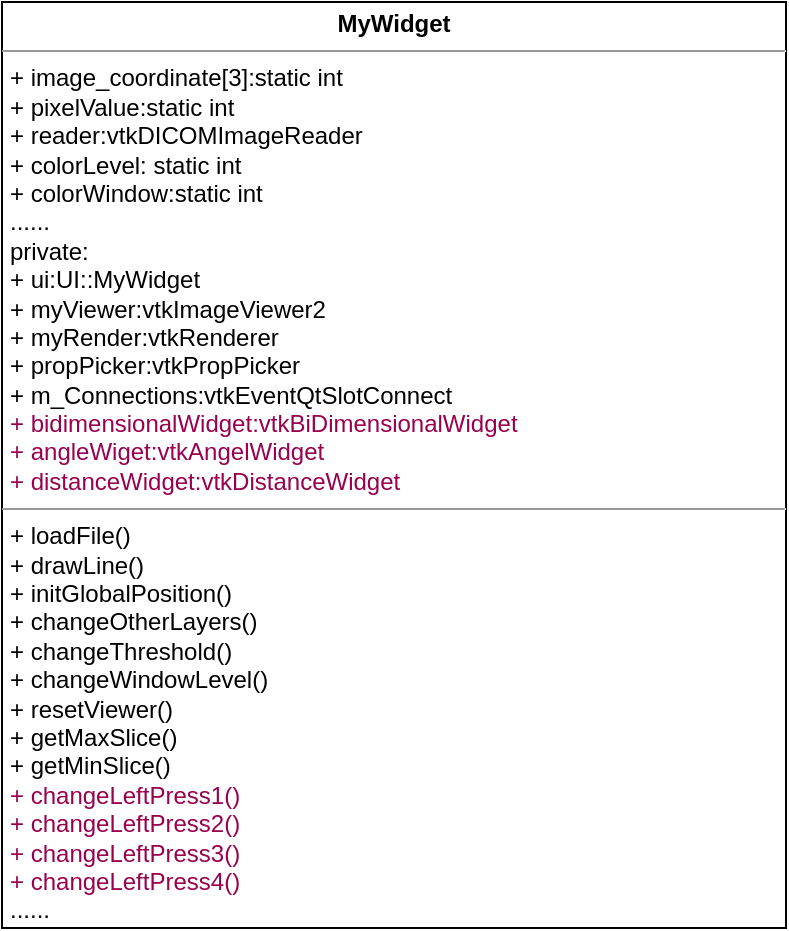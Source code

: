 <mxfile version="22.0.8" type="github">
  <diagram name="第 1 页" id="AAVfhh5An1lOd8FpcZbO">
    <mxGraphModel dx="921" dy="571" grid="0" gridSize="10" guides="1" tooltips="1" connect="1" arrows="1" fold="1" page="0" pageScale="1" pageWidth="827" pageHeight="1169" math="0" shadow="0">
      <root>
        <mxCell id="0" />
        <mxCell id="1" parent="0" />
        <mxCell id="6L0aBPEuvV6lzWg7zA4t-1" value="&lt;p style=&quot;margin:0px;margin-top:4px;text-align:center;&quot;&gt;&lt;b&gt;MyWidget&lt;/b&gt;&lt;/p&gt;&lt;hr size=&quot;1&quot;&gt;&lt;p style=&quot;margin:0px;margin-left:4px;&quot;&gt;&lt;span style=&quot;background-color: initial;&quot;&gt;+ image_coordinate[3]:static int&lt;/span&gt;&lt;br&gt;&lt;/p&gt;&lt;p style=&quot;margin:0px;margin-left:4px;&quot;&gt;+&amp;nbsp;pixelValue:static int&lt;/p&gt;&lt;p style=&quot;margin:0px;margin-left:4px;&quot;&gt;+ reader:vtkDICOMImageReader&lt;/p&gt;&lt;p style=&quot;margin:0px;margin-left:4px;&quot;&gt;+&amp;nbsp;colorLevel: static int&amp;nbsp;&lt;/p&gt;&lt;p style=&quot;margin:0px;margin-left:4px;&quot;&gt;+&amp;nbsp;colorWindow:static int&lt;/p&gt;&lt;p style=&quot;margin:0px;margin-left:4px;&quot;&gt;......&lt;/p&gt;&lt;p style=&quot;margin:0px;margin-left:4px;&quot;&gt;private:&lt;/p&gt;&lt;p style=&quot;margin:0px;margin-left:4px;&quot;&gt;+ ui:UI::MyWidget&lt;br&gt;&lt;/p&gt;&lt;p style=&quot;margin:0px;margin-left:4px;&quot;&gt;+&amp;nbsp;myViewer:vtkImageViewer2&lt;/p&gt;&lt;p style=&quot;margin:0px;margin-left:4px;&quot;&gt;+&amp;nbsp;myRender:vtkRenderer&lt;/p&gt;&lt;p style=&quot;margin:0px;margin-left:4px;&quot;&gt;+ propPicker:vtkPropPicker&lt;/p&gt;&lt;p style=&quot;margin:0px;margin-left:4px;&quot;&gt;+&amp;nbsp;m_Connections:vtkEventQtSlotConnect&lt;/p&gt;&lt;p style=&quot;margin:0px;margin-left:4px;&quot;&gt;&lt;font color=&quot;#99004d&quot;&gt;+&amp;nbsp;bidimensionalWidget:vtkBiDimensionalWidget&lt;/font&gt;&lt;/p&gt;&lt;p style=&quot;margin:0px;margin-left:4px;&quot;&gt;&lt;font color=&quot;#99004d&quot;&gt;+&amp;nbsp;angleWiget:vtkAngelWidget&lt;/font&gt;&lt;/p&gt;&lt;p style=&quot;margin:0px;margin-left:4px;&quot;&gt;&lt;font color=&quot;#99004d&quot;&gt;+&amp;nbsp;distanceWidget:vtkDistanceWidget&lt;/font&gt;&lt;/p&gt;&lt;hr size=&quot;1&quot;&gt;&lt;p style=&quot;margin:0px;margin-left:4px;&quot;&gt;+ loadFile()&lt;/p&gt;&lt;p style=&quot;margin:0px;margin-left:4px;&quot;&gt;+&amp;nbsp;drawLine()&lt;/p&gt;&lt;p style=&quot;margin:0px;margin-left:4px;&quot;&gt;+ initGlobalPosition()&lt;/p&gt;&lt;p style=&quot;margin:0px;margin-left:4px;&quot;&gt;+ changeOtherLayers()&lt;br&gt;&lt;/p&gt;&lt;p style=&quot;margin:0px;margin-left:4px;&quot;&gt;+&amp;nbsp;changeThreshold()&lt;/p&gt;&lt;p style=&quot;margin:0px;margin-left:4px;&quot;&gt;+ changeWindowLevel()&lt;/p&gt;&lt;p style=&quot;margin:0px;margin-left:4px;&quot;&gt;+&amp;nbsp;resetViewer()&lt;/p&gt;&lt;p style=&quot;margin:0px;margin-left:4px;&quot;&gt;+&amp;nbsp;getMaxSlice()&lt;/p&gt;&lt;p style=&quot;margin:0px;margin-left:4px;&quot;&gt;+&amp;nbsp;getMinSlice()&lt;/p&gt;&lt;p style=&quot;margin:0px;margin-left:4px;&quot;&gt;&lt;font color=&quot;#99004d&quot;&gt;+&amp;nbsp;changeLeftPress1()&lt;/font&gt;&lt;/p&gt;&lt;p style=&quot;margin:0px;margin-left:4px;&quot;&gt;&lt;font color=&quot;#99004d&quot;&gt;+ changeLeftPress2()&lt;/font&gt;&lt;/p&gt;&lt;p style=&quot;margin:0px;margin-left:4px;&quot;&gt;&lt;font color=&quot;#99004d&quot;&gt;+&amp;nbsp;changeLeftPress3()&lt;/font&gt;&lt;/p&gt;&lt;p style=&quot;margin:0px;margin-left:4px;&quot;&gt;&lt;font color=&quot;#99004d&quot;&gt;+&amp;nbsp;changeLeftPress4()&lt;/font&gt;&lt;/p&gt;&lt;p style=&quot;margin:0px;margin-left:4px;&quot;&gt;......&lt;/p&gt;&lt;p style=&quot;margin:0px;margin-left:4px;&quot;&gt;&lt;br&gt;&lt;/p&gt;&lt;p style=&quot;margin:0px;margin-left:4px;&quot;&gt;&lt;br&gt;&lt;/p&gt;&lt;p style=&quot;margin:0px;margin-left:4px;&quot;&gt;&lt;br&gt;&lt;/p&gt;&lt;p style=&quot;margin:0px;margin-left:4px;&quot;&gt;&lt;br&gt;&lt;/p&gt;&lt;p style=&quot;margin:0px;margin-left:4px;&quot;&gt;&lt;br&gt;&lt;/p&gt;&lt;p style=&quot;margin:0px;margin-left:4px;&quot;&gt;&lt;br&gt;&lt;/p&gt;&lt;p style=&quot;margin:0px;margin-left:4px;&quot;&gt;&lt;br&gt;&lt;/p&gt;" style="verticalAlign=top;align=left;overflow=fill;fontSize=12;fontFamily=Helvetica;html=1;whiteSpace=wrap;" vertex="1" parent="1">
          <mxGeometry x="-15" y="11" width="392" height="463" as="geometry" />
        </mxCell>
      </root>
    </mxGraphModel>
  </diagram>
</mxfile>
